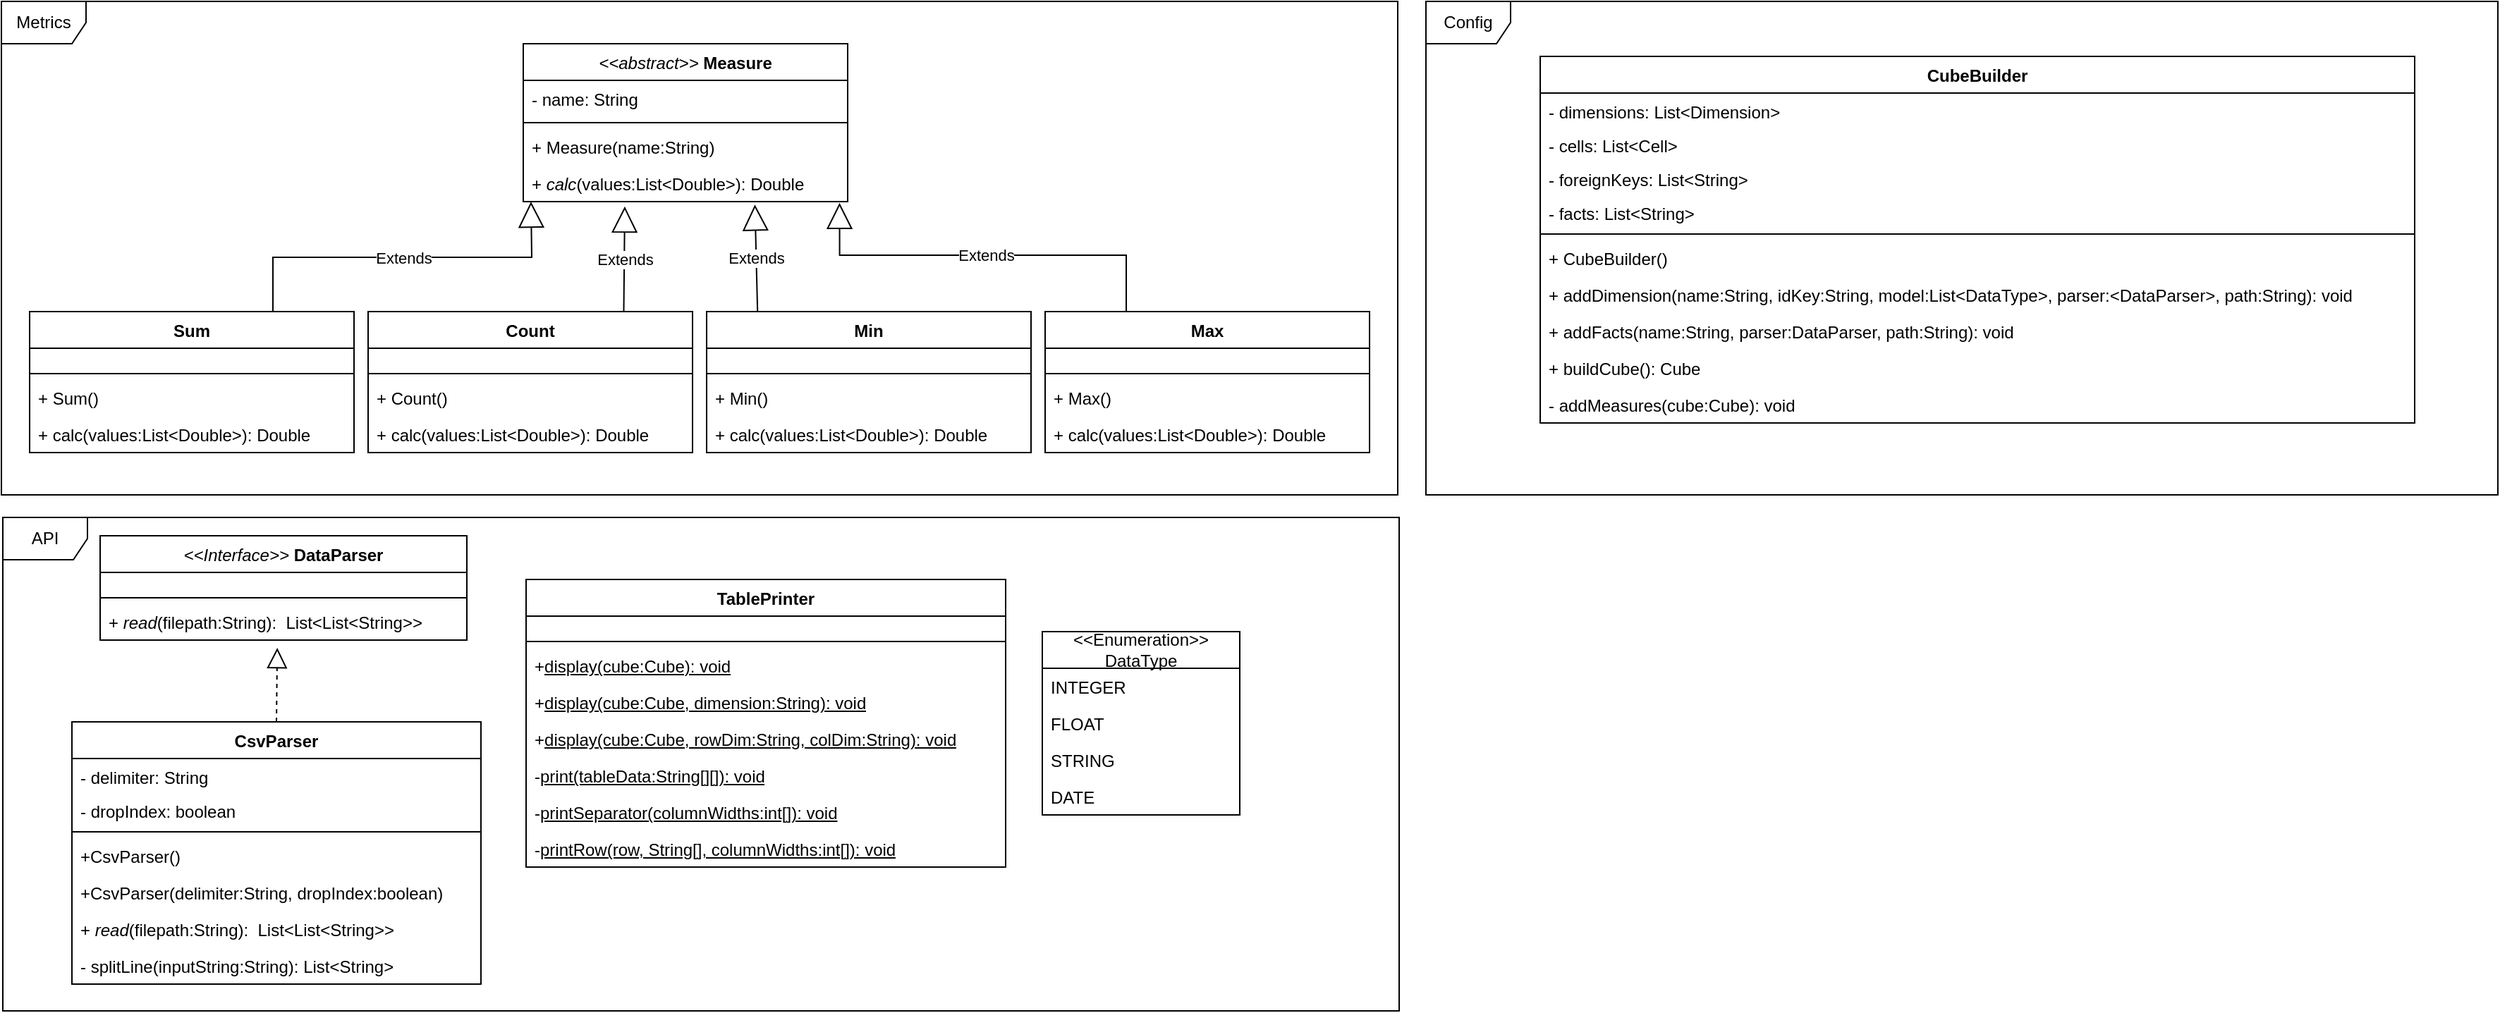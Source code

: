 <mxfile version="24.4.13" type="github">
  <diagram id="C5RBs43oDa-KdzZeNtuy" name="Page-1">
    <mxGraphModel dx="2783" dy="964" grid="1" gridSize="10" guides="1" tooltips="1" connect="1" arrows="1" fold="1" page="1" pageScale="1" pageWidth="827" pageHeight="1169" math="0" shadow="0">
      <root>
        <mxCell id="WIyWlLk6GJQsqaUBKTNV-0" />
        <mxCell id="WIyWlLk6GJQsqaUBKTNV-1" parent="WIyWlLk6GJQsqaUBKTNV-0" />
        <mxCell id="9rCTW5py7BMMXRhduKw8-0" value="&lt;div&gt;&lt;i style=&quot;font-weight: normal;&quot;&gt;&amp;lt;&amp;lt;abstract&amp;gt;&amp;gt;&lt;/i&gt;&amp;nbsp;&lt;span style=&quot;background-color: initial;&quot;&gt;Measure&lt;/span&gt;&lt;/div&gt;" style="swimlane;fontStyle=1;align=center;verticalAlign=top;childLayout=stackLayout;horizontal=1;startSize=26;horizontalStack=0;resizeParent=1;resizeParentMax=0;resizeLast=0;collapsible=1;marginBottom=0;whiteSpace=wrap;html=1;" vertex="1" parent="WIyWlLk6GJQsqaUBKTNV-1">
          <mxGeometry x="210" y="40" width="230" height="112" as="geometry" />
        </mxCell>
        <mxCell id="9rCTW5py7BMMXRhduKw8-1" value="-&lt;span style=&quot;background-color: initial;&quot;&gt;&amp;nbsp;name: String&lt;/span&gt;" style="text;strokeColor=none;fillColor=none;align=left;verticalAlign=top;spacingLeft=4;spacingRight=4;overflow=hidden;rotatable=0;points=[[0,0.5],[1,0.5]];portConstraint=eastwest;whiteSpace=wrap;html=1;" vertex="1" parent="9rCTW5py7BMMXRhduKw8-0">
          <mxGeometry y="26" width="230" height="26" as="geometry" />
        </mxCell>
        <mxCell id="9rCTW5py7BMMXRhduKw8-2" value="" style="line;strokeWidth=1;fillColor=none;align=left;verticalAlign=middle;spacingTop=-1;spacingLeft=3;spacingRight=3;rotatable=0;labelPosition=right;points=[];portConstraint=eastwest;strokeColor=inherit;" vertex="1" parent="9rCTW5py7BMMXRhduKw8-0">
          <mxGeometry y="52" width="230" height="8" as="geometry" />
        </mxCell>
        <mxCell id="9rCTW5py7BMMXRhduKw8-3" value="+ Measure(name:String)&lt;div&gt;&lt;br&gt;&lt;/div&gt;" style="text;strokeColor=none;fillColor=none;align=left;verticalAlign=top;spacingLeft=4;spacingRight=4;overflow=hidden;rotatable=0;points=[[0,0.5],[1,0.5]];portConstraint=eastwest;whiteSpace=wrap;html=1;" vertex="1" parent="9rCTW5py7BMMXRhduKw8-0">
          <mxGeometry y="60" width="230" height="26" as="geometry" />
        </mxCell>
        <mxCell id="9rCTW5py7BMMXRhduKw8-4" value="+ &lt;i&gt;calc&lt;/i&gt;(values:List&amp;lt;Double&amp;gt;): Double&lt;div&gt;&lt;br&gt;&lt;/div&gt;" style="text;strokeColor=none;fillColor=none;align=left;verticalAlign=top;spacingLeft=4;spacingRight=4;overflow=hidden;rotatable=0;points=[[0,0.5],[1,0.5]];portConstraint=eastwest;whiteSpace=wrap;html=1;" vertex="1" parent="9rCTW5py7BMMXRhduKw8-0">
          <mxGeometry y="86" width="230" height="26" as="geometry" />
        </mxCell>
        <mxCell id="9rCTW5py7BMMXRhduKw8-5" value="&lt;div&gt;&lt;span style=&quot;background-color: initial;&quot;&gt;Count&lt;/span&gt;&lt;/div&gt;" style="swimlane;fontStyle=1;align=center;verticalAlign=top;childLayout=stackLayout;horizontal=1;startSize=26;horizontalStack=0;resizeParent=1;resizeParentMax=0;resizeLast=0;collapsible=1;marginBottom=0;whiteSpace=wrap;html=1;" vertex="1" parent="WIyWlLk6GJQsqaUBKTNV-1">
          <mxGeometry x="100" y="230" width="230" height="100" as="geometry" />
        </mxCell>
        <mxCell id="9rCTW5py7BMMXRhduKw8-6" value="&amp;nbsp;" style="text;strokeColor=none;fillColor=none;align=left;verticalAlign=top;spacingLeft=4;spacingRight=4;overflow=hidden;rotatable=0;points=[[0,0.5],[1,0.5]];portConstraint=eastwest;whiteSpace=wrap;html=1;" vertex="1" parent="9rCTW5py7BMMXRhduKw8-5">
          <mxGeometry y="26" width="230" height="14" as="geometry" />
        </mxCell>
        <mxCell id="9rCTW5py7BMMXRhduKw8-7" value="" style="line;strokeWidth=1;fillColor=none;align=left;verticalAlign=middle;spacingTop=-1;spacingLeft=3;spacingRight=3;rotatable=0;labelPosition=right;points=[];portConstraint=eastwest;strokeColor=inherit;" vertex="1" parent="9rCTW5py7BMMXRhduKw8-5">
          <mxGeometry y="40" width="230" height="8" as="geometry" />
        </mxCell>
        <mxCell id="9rCTW5py7BMMXRhduKw8-8" value="+ Count()&lt;div&gt;&lt;br&gt;&lt;/div&gt;" style="text;strokeColor=none;fillColor=none;align=left;verticalAlign=top;spacingLeft=4;spacingRight=4;overflow=hidden;rotatable=0;points=[[0,0.5],[1,0.5]];portConstraint=eastwest;whiteSpace=wrap;html=1;" vertex="1" parent="9rCTW5py7BMMXRhduKw8-5">
          <mxGeometry y="48" width="230" height="26" as="geometry" />
        </mxCell>
        <mxCell id="9rCTW5py7BMMXRhduKw8-9" value="+ calc(values:List&amp;lt;Double&amp;gt;): Double&lt;div&gt;&lt;br&gt;&lt;/div&gt;" style="text;strokeColor=none;fillColor=none;align=left;verticalAlign=top;spacingLeft=4;spacingRight=4;overflow=hidden;rotatable=0;points=[[0,0.5],[1,0.5]];portConstraint=eastwest;whiteSpace=wrap;html=1;" vertex="1" parent="9rCTW5py7BMMXRhduKw8-5">
          <mxGeometry y="74" width="230" height="26" as="geometry" />
        </mxCell>
        <mxCell id="9rCTW5py7BMMXRhduKw8-10" value="&lt;div&gt;&lt;span style=&quot;background-color: initial;&quot;&gt;Max&lt;/span&gt;&lt;/div&gt;" style="swimlane;fontStyle=1;align=center;verticalAlign=top;childLayout=stackLayout;horizontal=1;startSize=26;horizontalStack=0;resizeParent=1;resizeParentMax=0;resizeLast=0;collapsible=1;marginBottom=0;whiteSpace=wrap;html=1;" vertex="1" parent="WIyWlLk6GJQsqaUBKTNV-1">
          <mxGeometry x="580" y="230" width="230" height="100" as="geometry" />
        </mxCell>
        <mxCell id="9rCTW5py7BMMXRhduKw8-11" value="&amp;nbsp;" style="text;strokeColor=none;fillColor=none;align=left;verticalAlign=top;spacingLeft=4;spacingRight=4;overflow=hidden;rotatable=0;points=[[0,0.5],[1,0.5]];portConstraint=eastwest;whiteSpace=wrap;html=1;" vertex="1" parent="9rCTW5py7BMMXRhduKw8-10">
          <mxGeometry y="26" width="230" height="14" as="geometry" />
        </mxCell>
        <mxCell id="9rCTW5py7BMMXRhduKw8-12" value="" style="line;strokeWidth=1;fillColor=none;align=left;verticalAlign=middle;spacingTop=-1;spacingLeft=3;spacingRight=3;rotatable=0;labelPosition=right;points=[];portConstraint=eastwest;strokeColor=inherit;" vertex="1" parent="9rCTW5py7BMMXRhduKw8-10">
          <mxGeometry y="40" width="230" height="8" as="geometry" />
        </mxCell>
        <mxCell id="9rCTW5py7BMMXRhduKw8-13" value="+ Max()&lt;div&gt;&lt;br&gt;&lt;/div&gt;" style="text;strokeColor=none;fillColor=none;align=left;verticalAlign=top;spacingLeft=4;spacingRight=4;overflow=hidden;rotatable=0;points=[[0,0.5],[1,0.5]];portConstraint=eastwest;whiteSpace=wrap;html=1;" vertex="1" parent="9rCTW5py7BMMXRhduKw8-10">
          <mxGeometry y="48" width="230" height="26" as="geometry" />
        </mxCell>
        <mxCell id="9rCTW5py7BMMXRhduKw8-14" value="+ calc(values:List&amp;lt;Double&amp;gt;): Double&lt;div&gt;&lt;br&gt;&lt;/div&gt;" style="text;strokeColor=none;fillColor=none;align=left;verticalAlign=top;spacingLeft=4;spacingRight=4;overflow=hidden;rotatable=0;points=[[0,0.5],[1,0.5]];portConstraint=eastwest;whiteSpace=wrap;html=1;" vertex="1" parent="9rCTW5py7BMMXRhduKw8-10">
          <mxGeometry y="74" width="230" height="26" as="geometry" />
        </mxCell>
        <mxCell id="9rCTW5py7BMMXRhduKw8-15" value="&lt;div&gt;&lt;span style=&quot;background-color: initial;&quot;&gt;Min&lt;/span&gt;&lt;/div&gt;" style="swimlane;fontStyle=1;align=center;verticalAlign=top;childLayout=stackLayout;horizontal=1;startSize=26;horizontalStack=0;resizeParent=1;resizeParentMax=0;resizeLast=0;collapsible=1;marginBottom=0;whiteSpace=wrap;html=1;" vertex="1" parent="WIyWlLk6GJQsqaUBKTNV-1">
          <mxGeometry x="340" y="230" width="230" height="100" as="geometry" />
        </mxCell>
        <mxCell id="9rCTW5py7BMMXRhduKw8-16" value="&amp;nbsp;" style="text;strokeColor=none;fillColor=none;align=left;verticalAlign=top;spacingLeft=4;spacingRight=4;overflow=hidden;rotatable=0;points=[[0,0.5],[1,0.5]];portConstraint=eastwest;whiteSpace=wrap;html=1;" vertex="1" parent="9rCTW5py7BMMXRhduKw8-15">
          <mxGeometry y="26" width="230" height="14" as="geometry" />
        </mxCell>
        <mxCell id="9rCTW5py7BMMXRhduKw8-17" value="" style="line;strokeWidth=1;fillColor=none;align=left;verticalAlign=middle;spacingTop=-1;spacingLeft=3;spacingRight=3;rotatable=0;labelPosition=right;points=[];portConstraint=eastwest;strokeColor=inherit;" vertex="1" parent="9rCTW5py7BMMXRhduKw8-15">
          <mxGeometry y="40" width="230" height="8" as="geometry" />
        </mxCell>
        <mxCell id="9rCTW5py7BMMXRhduKw8-18" value="+ Min()&lt;div&gt;&lt;br&gt;&lt;/div&gt;" style="text;strokeColor=none;fillColor=none;align=left;verticalAlign=top;spacingLeft=4;spacingRight=4;overflow=hidden;rotatable=0;points=[[0,0.5],[1,0.5]];portConstraint=eastwest;whiteSpace=wrap;html=1;" vertex="1" parent="9rCTW5py7BMMXRhduKw8-15">
          <mxGeometry y="48" width="230" height="26" as="geometry" />
        </mxCell>
        <mxCell id="9rCTW5py7BMMXRhduKw8-19" value="+ calc(values:List&amp;lt;Double&amp;gt;): Double&lt;div&gt;&lt;br&gt;&lt;/div&gt;" style="text;strokeColor=none;fillColor=none;align=left;verticalAlign=top;spacingLeft=4;spacingRight=4;overflow=hidden;rotatable=0;points=[[0,0.5],[1,0.5]];portConstraint=eastwest;whiteSpace=wrap;html=1;" vertex="1" parent="9rCTW5py7BMMXRhduKw8-15">
          <mxGeometry y="74" width="230" height="26" as="geometry" />
        </mxCell>
        <mxCell id="9rCTW5py7BMMXRhduKw8-20" value="&lt;div&gt;&lt;span style=&quot;background-color: initial;&quot;&gt;Sum&lt;/span&gt;&lt;/div&gt;" style="swimlane;fontStyle=1;align=center;verticalAlign=top;childLayout=stackLayout;horizontal=1;startSize=26;horizontalStack=0;resizeParent=1;resizeParentMax=0;resizeLast=0;collapsible=1;marginBottom=0;whiteSpace=wrap;html=1;" vertex="1" parent="WIyWlLk6GJQsqaUBKTNV-1">
          <mxGeometry x="-140" y="230" width="230" height="100" as="geometry" />
        </mxCell>
        <mxCell id="9rCTW5py7BMMXRhduKw8-21" value="&amp;nbsp;" style="text;strokeColor=none;fillColor=none;align=left;verticalAlign=top;spacingLeft=4;spacingRight=4;overflow=hidden;rotatable=0;points=[[0,0.5],[1,0.5]];portConstraint=eastwest;whiteSpace=wrap;html=1;" vertex="1" parent="9rCTW5py7BMMXRhduKw8-20">
          <mxGeometry y="26" width="230" height="14" as="geometry" />
        </mxCell>
        <mxCell id="9rCTW5py7BMMXRhduKw8-22" value="" style="line;strokeWidth=1;fillColor=none;align=left;verticalAlign=middle;spacingTop=-1;spacingLeft=3;spacingRight=3;rotatable=0;labelPosition=right;points=[];portConstraint=eastwest;strokeColor=inherit;" vertex="1" parent="9rCTW5py7BMMXRhduKw8-20">
          <mxGeometry y="40" width="230" height="8" as="geometry" />
        </mxCell>
        <mxCell id="9rCTW5py7BMMXRhduKw8-23" value="+ Sum()&lt;div&gt;&lt;br&gt;&lt;/div&gt;" style="text;strokeColor=none;fillColor=none;align=left;verticalAlign=top;spacingLeft=4;spacingRight=4;overflow=hidden;rotatable=0;points=[[0,0.5],[1,0.5]];portConstraint=eastwest;whiteSpace=wrap;html=1;" vertex="1" parent="9rCTW5py7BMMXRhduKw8-20">
          <mxGeometry y="48" width="230" height="26" as="geometry" />
        </mxCell>
        <mxCell id="9rCTW5py7BMMXRhduKw8-24" value="+ calc(values:List&amp;lt;Double&amp;gt;): Double&lt;div&gt;&lt;br&gt;&lt;/div&gt;" style="text;strokeColor=none;fillColor=none;align=left;verticalAlign=top;spacingLeft=4;spacingRight=4;overflow=hidden;rotatable=0;points=[[0,0.5],[1,0.5]];portConstraint=eastwest;whiteSpace=wrap;html=1;" vertex="1" parent="9rCTW5py7BMMXRhduKw8-20">
          <mxGeometry y="74" width="230" height="26" as="geometry" />
        </mxCell>
        <mxCell id="9rCTW5py7BMMXRhduKw8-25" value="Metrics" style="shape=umlFrame;whiteSpace=wrap;html=1;pointerEvents=0;" vertex="1" parent="WIyWlLk6GJQsqaUBKTNV-1">
          <mxGeometry x="-160" y="10" width="990" height="350" as="geometry" />
        </mxCell>
        <mxCell id="9rCTW5py7BMMXRhduKw8-26" value="Extends" style="endArrow=block;endSize=16;endFill=0;html=1;rounded=0;entryX=0.313;entryY=1.132;entryDx=0;entryDy=0;entryPerimeter=0;exitX=0.788;exitY=-0.001;exitDx=0;exitDy=0;exitPerimeter=0;" edge="1" parent="WIyWlLk6GJQsqaUBKTNV-1" source="9rCTW5py7BMMXRhduKw8-5" target="9rCTW5py7BMMXRhduKw8-4">
          <mxGeometry width="160" relative="1" as="geometry">
            <mxPoint x="230" y="220" as="sourcePoint" />
            <mxPoint x="280" y="160" as="targetPoint" />
          </mxGeometry>
        </mxCell>
        <mxCell id="9rCTW5py7BMMXRhduKw8-27" value="Extends" style="endArrow=block;endSize=16;endFill=0;html=1;rounded=0;exitX=0.157;exitY=0.003;exitDx=0;exitDy=0;entryX=0.714;entryY=1.083;entryDx=0;entryDy=0;entryPerimeter=0;exitPerimeter=0;" edge="1" parent="WIyWlLk6GJQsqaUBKTNV-1" source="9rCTW5py7BMMXRhduKw8-15" target="9rCTW5py7BMMXRhduKw8-4">
          <mxGeometry width="160" relative="1" as="geometry">
            <mxPoint x="225" y="240" as="sourcePoint" />
            <mxPoint x="390" y="160" as="targetPoint" />
          </mxGeometry>
        </mxCell>
        <mxCell id="9rCTW5py7BMMXRhduKw8-31" value="Extends" style="endArrow=block;endSize=16;endFill=0;html=1;rounded=0;entryX=0.313;entryY=1.132;entryDx=0;entryDy=0;entryPerimeter=0;exitX=0.75;exitY=0;exitDx=0;exitDy=0;edgeStyle=orthogonalEdgeStyle;" edge="1" parent="WIyWlLk6GJQsqaUBKTNV-1" source="9rCTW5py7BMMXRhduKw8-20">
          <mxGeometry width="160" relative="1" as="geometry">
            <mxPoint x="214.47" y="227" as="sourcePoint" />
            <mxPoint x="215.47" y="152" as="targetPoint" />
          </mxGeometry>
        </mxCell>
        <mxCell id="9rCTW5py7BMMXRhduKw8-32" value="Extends" style="endArrow=block;endSize=16;endFill=0;html=1;rounded=0;exitX=0.25;exitY=0;exitDx=0;exitDy=0;entryX=0.975;entryY=1.034;entryDx=0;entryDy=0;entryPerimeter=0;edgeStyle=orthogonalEdgeStyle;" edge="1" parent="WIyWlLk6GJQsqaUBKTNV-1" source="9rCTW5py7BMMXRhduKw8-10" target="9rCTW5py7BMMXRhduKw8-4">
          <mxGeometry width="160" relative="1" as="geometry">
            <mxPoint x="492" y="240" as="sourcePoint" />
            <mxPoint x="490" y="164" as="targetPoint" />
            <Array as="points">
              <mxPoint x="638" y="190" />
              <mxPoint x="434" y="190" />
            </Array>
          </mxGeometry>
        </mxCell>
        <mxCell id="9rCTW5py7BMMXRhduKw8-34" value="&lt;div&gt;&lt;i style=&quot;font-weight: normal;&quot;&gt;&amp;lt;&amp;lt;Interface&amp;gt;&amp;gt;&lt;/i&gt;&amp;nbsp;&lt;span style=&quot;background-color: initial;&quot;&gt;DataParser&lt;/span&gt;&lt;/div&gt;" style="swimlane;fontStyle=1;align=center;verticalAlign=top;childLayout=stackLayout;horizontal=1;startSize=26;horizontalStack=0;resizeParent=1;resizeParentMax=0;resizeLast=0;collapsible=1;marginBottom=0;whiteSpace=wrap;html=1;" vertex="1" parent="WIyWlLk6GJQsqaUBKTNV-1">
          <mxGeometry x="-90" y="389" width="260" height="74" as="geometry" />
        </mxCell>
        <mxCell id="9rCTW5py7BMMXRhduKw8-35" value="&amp;nbsp;" style="text;strokeColor=none;fillColor=none;align=left;verticalAlign=top;spacingLeft=4;spacingRight=4;overflow=hidden;rotatable=0;points=[[0,0.5],[1,0.5]];portConstraint=eastwest;whiteSpace=wrap;html=1;" vertex="1" parent="9rCTW5py7BMMXRhduKw8-34">
          <mxGeometry y="26" width="260" height="14" as="geometry" />
        </mxCell>
        <mxCell id="9rCTW5py7BMMXRhduKw8-36" value="" style="line;strokeWidth=1;fillColor=none;align=left;verticalAlign=middle;spacingTop=-1;spacingLeft=3;spacingRight=3;rotatable=0;labelPosition=right;points=[];portConstraint=eastwest;strokeColor=inherit;" vertex="1" parent="9rCTW5py7BMMXRhduKw8-34">
          <mxGeometry y="40" width="260" height="8" as="geometry" />
        </mxCell>
        <mxCell id="9rCTW5py7BMMXRhduKw8-37" value="&lt;div&gt;+ &lt;i&gt;read&lt;/i&gt;(filepath:String):&amp;nbsp; List&amp;lt;List&amp;lt;String&amp;gt;&amp;gt;&lt;/div&gt;" style="text;strokeColor=none;fillColor=none;align=left;verticalAlign=top;spacingLeft=4;spacingRight=4;overflow=hidden;rotatable=0;points=[[0,0.5],[1,0.5]];portConstraint=eastwest;whiteSpace=wrap;html=1;" vertex="1" parent="9rCTW5py7BMMXRhduKw8-34">
          <mxGeometry y="48" width="260" height="26" as="geometry" />
        </mxCell>
        <mxCell id="9rCTW5py7BMMXRhduKw8-40" value="" style="endArrow=block;dashed=1;endFill=0;endSize=12;html=1;rounded=0;exitX=0.5;exitY=0;exitDx=0;exitDy=0;entryX=0.483;entryY=1.212;entryDx=0;entryDy=0;entryPerimeter=0;" edge="1" parent="WIyWlLk6GJQsqaUBKTNV-1" source="9rCTW5py7BMMXRhduKw8-41" target="9rCTW5py7BMMXRhduKw8-37">
          <mxGeometry width="160" relative="1" as="geometry">
            <mxPoint x="181" y="466" as="sourcePoint" />
            <mxPoint x="341" y="466" as="targetPoint" />
          </mxGeometry>
        </mxCell>
        <mxCell id="9rCTW5py7BMMXRhduKw8-41" value="&lt;div&gt;&lt;span style=&quot;background-color: initial;&quot;&gt;CsvParser&lt;/span&gt;&lt;/div&gt;" style="swimlane;fontStyle=1;align=center;verticalAlign=top;childLayout=stackLayout;horizontal=1;startSize=26;horizontalStack=0;resizeParent=1;resizeParentMax=0;resizeLast=0;collapsible=1;marginBottom=0;whiteSpace=wrap;html=1;" vertex="1" parent="WIyWlLk6GJQsqaUBKTNV-1">
          <mxGeometry x="-110" y="521" width="290" height="186" as="geometry" />
        </mxCell>
        <mxCell id="9rCTW5py7BMMXRhduKw8-42" value="- delimiter: String&lt;div&gt;&lt;br&gt;&lt;/div&gt;" style="text;strokeColor=none;fillColor=none;align=left;verticalAlign=top;spacingLeft=4;spacingRight=4;overflow=hidden;rotatable=0;points=[[0,0.5],[1,0.5]];portConstraint=eastwest;whiteSpace=wrap;html=1;" vertex="1" parent="9rCTW5py7BMMXRhduKw8-41">
          <mxGeometry y="26" width="290" height="24" as="geometry" />
        </mxCell>
        <mxCell id="9rCTW5py7BMMXRhduKw8-45" value="&lt;div&gt;- dropIndex: boolean&lt;/div&gt;" style="text;strokeColor=none;fillColor=none;align=left;verticalAlign=top;spacingLeft=4;spacingRight=4;overflow=hidden;rotatable=0;points=[[0,0.5],[1,0.5]];portConstraint=eastwest;whiteSpace=wrap;html=1;" vertex="1" parent="9rCTW5py7BMMXRhduKw8-41">
          <mxGeometry y="50" width="290" height="24" as="geometry" />
        </mxCell>
        <mxCell id="9rCTW5py7BMMXRhduKw8-43" value="" style="line;strokeWidth=1;fillColor=none;align=left;verticalAlign=middle;spacingTop=-1;spacingLeft=3;spacingRight=3;rotatable=0;labelPosition=right;points=[];portConstraint=eastwest;strokeColor=inherit;" vertex="1" parent="9rCTW5py7BMMXRhduKw8-41">
          <mxGeometry y="74" width="290" height="8" as="geometry" />
        </mxCell>
        <mxCell id="9rCTW5py7BMMXRhduKw8-44" value="&lt;div&gt;+CsvParser()&lt;/div&gt;&lt;div&gt;&lt;br&gt;&lt;/div&gt;" style="text;strokeColor=none;fillColor=none;align=left;verticalAlign=top;spacingLeft=4;spacingRight=4;overflow=hidden;rotatable=0;points=[[0,0.5],[1,0.5]];portConstraint=eastwest;whiteSpace=wrap;html=1;" vertex="1" parent="9rCTW5py7BMMXRhduKw8-41">
          <mxGeometry y="82" width="290" height="26" as="geometry" />
        </mxCell>
        <mxCell id="9rCTW5py7BMMXRhduKw8-47" value="&lt;div&gt;+CsvParser(delimiter:String, dropIndex:boolean)&lt;/div&gt;&lt;div&gt;&lt;br&gt;&lt;/div&gt;" style="text;strokeColor=none;fillColor=none;align=left;verticalAlign=top;spacingLeft=4;spacingRight=4;overflow=hidden;rotatable=0;points=[[0,0.5],[1,0.5]];portConstraint=eastwest;whiteSpace=wrap;html=1;" vertex="1" parent="9rCTW5py7BMMXRhduKw8-41">
          <mxGeometry y="108" width="290" height="26" as="geometry" />
        </mxCell>
        <mxCell id="9rCTW5py7BMMXRhduKw8-48" value="&lt;div&gt;+ &lt;i&gt;read&lt;/i&gt;(filepath:String):&amp;nbsp; List&amp;lt;List&amp;lt;String&amp;gt;&amp;gt;&lt;/div&gt;" style="text;strokeColor=none;fillColor=none;align=left;verticalAlign=top;spacingLeft=4;spacingRight=4;overflow=hidden;rotatable=0;points=[[0,0.5],[1,0.5]];portConstraint=eastwest;whiteSpace=wrap;html=1;" vertex="1" parent="9rCTW5py7BMMXRhduKw8-41">
          <mxGeometry y="134" width="290" height="26" as="geometry" />
        </mxCell>
        <mxCell id="9rCTW5py7BMMXRhduKw8-49" value="&lt;div&gt;- splitLine(inputString:String): List&amp;lt;String&amp;gt;&lt;/div&gt;" style="text;strokeColor=none;fillColor=none;align=left;verticalAlign=top;spacingLeft=4;spacingRight=4;overflow=hidden;rotatable=0;points=[[0,0.5],[1,0.5]];portConstraint=eastwest;whiteSpace=wrap;html=1;" vertex="1" parent="9rCTW5py7BMMXRhduKw8-41">
          <mxGeometry y="160" width="290" height="26" as="geometry" />
        </mxCell>
        <mxCell id="9rCTW5py7BMMXRhduKw8-50" value="&lt;div&gt;&lt;span style=&quot;background-color: initial;&quot;&gt;TablePrinter&lt;/span&gt;&lt;/div&gt;" style="swimlane;fontStyle=1;align=center;verticalAlign=top;childLayout=stackLayout;horizontal=1;startSize=26;horizontalStack=0;resizeParent=1;resizeParentMax=0;resizeLast=0;collapsible=1;marginBottom=0;whiteSpace=wrap;html=1;" vertex="1" parent="WIyWlLk6GJQsqaUBKTNV-1">
          <mxGeometry x="212" y="420" width="340" height="204" as="geometry" />
        </mxCell>
        <mxCell id="9rCTW5py7BMMXRhduKw8-51" value="&lt;div&gt;&lt;br&gt;&lt;/div&gt;" style="text;strokeColor=none;fillColor=none;align=left;verticalAlign=top;spacingLeft=4;spacingRight=4;overflow=hidden;rotatable=0;points=[[0,0.5],[1,0.5]];portConstraint=eastwest;whiteSpace=wrap;html=1;" vertex="1" parent="9rCTW5py7BMMXRhduKw8-50">
          <mxGeometry y="26" width="340" height="14" as="geometry" />
        </mxCell>
        <mxCell id="9rCTW5py7BMMXRhduKw8-53" value="" style="line;strokeWidth=1;fillColor=none;align=left;verticalAlign=middle;spacingTop=-1;spacingLeft=3;spacingRight=3;rotatable=0;labelPosition=right;points=[];portConstraint=eastwest;strokeColor=inherit;" vertex="1" parent="9rCTW5py7BMMXRhduKw8-50">
          <mxGeometry y="40" width="340" height="8" as="geometry" />
        </mxCell>
        <mxCell id="9rCTW5py7BMMXRhduKw8-54" value="&lt;div&gt;+&lt;u&gt;display(cube:Cube): void&lt;/u&gt;&lt;/div&gt;&lt;div&gt;&lt;br&gt;&lt;/div&gt;" style="text;strokeColor=none;fillColor=none;align=left;verticalAlign=top;spacingLeft=4;spacingRight=4;overflow=hidden;rotatable=0;points=[[0,0.5],[1,0.5]];portConstraint=eastwest;whiteSpace=wrap;html=1;" vertex="1" parent="9rCTW5py7BMMXRhduKw8-50">
          <mxGeometry y="48" width="340" height="26" as="geometry" />
        </mxCell>
        <mxCell id="9rCTW5py7BMMXRhduKw8-55" value="&lt;div&gt;+&lt;u&gt;display(cube:Cube, dimension:String): void&lt;/u&gt;&lt;/div&gt;&lt;div&gt;&lt;br&gt;&lt;/div&gt;" style="text;strokeColor=none;fillColor=none;align=left;verticalAlign=top;spacingLeft=4;spacingRight=4;overflow=hidden;rotatable=0;points=[[0,0.5],[1,0.5]];portConstraint=eastwest;whiteSpace=wrap;html=1;" vertex="1" parent="9rCTW5py7BMMXRhduKw8-50">
          <mxGeometry y="74" width="340" height="26" as="geometry" />
        </mxCell>
        <mxCell id="9rCTW5py7BMMXRhduKw8-56" value="&lt;div&gt;+&lt;u&gt;display(cube:Cube, rowDim:String, colDim:String): void&lt;/u&gt;&lt;/div&gt;&lt;div&gt;&lt;br&gt;&lt;/div&gt;" style="text;strokeColor=none;fillColor=none;align=left;verticalAlign=top;spacingLeft=4;spacingRight=4;overflow=hidden;rotatable=0;points=[[0,0.5],[1,0.5]];portConstraint=eastwest;whiteSpace=wrap;html=1;" vertex="1" parent="9rCTW5py7BMMXRhduKw8-50">
          <mxGeometry y="100" width="340" height="26" as="geometry" />
        </mxCell>
        <mxCell id="9rCTW5py7BMMXRhduKw8-57" value="&lt;div&gt;-&lt;u&gt;print(tableData:String[][]): void&lt;/u&gt;&lt;/div&gt;" style="text;strokeColor=none;fillColor=none;align=left;verticalAlign=top;spacingLeft=4;spacingRight=4;overflow=hidden;rotatable=0;points=[[0,0.5],[1,0.5]];portConstraint=eastwest;whiteSpace=wrap;html=1;" vertex="1" parent="9rCTW5py7BMMXRhduKw8-50">
          <mxGeometry y="126" width="340" height="26" as="geometry" />
        </mxCell>
        <mxCell id="9rCTW5py7BMMXRhduKw8-58" value="&lt;div&gt;-&lt;u&gt;printSeparator(columnWidths:int[]): void&lt;/u&gt;&lt;/div&gt;" style="text;strokeColor=none;fillColor=none;align=left;verticalAlign=top;spacingLeft=4;spacingRight=4;overflow=hidden;rotatable=0;points=[[0,0.5],[1,0.5]];portConstraint=eastwest;whiteSpace=wrap;html=1;" vertex="1" parent="9rCTW5py7BMMXRhduKw8-50">
          <mxGeometry y="152" width="340" height="26" as="geometry" />
        </mxCell>
        <mxCell id="9rCTW5py7BMMXRhduKw8-59" value="-&lt;u&gt;printRow(row, String[], columnWidths:int[]): void&lt;/u&gt;" style="text;strokeColor=none;fillColor=none;align=left;verticalAlign=top;spacingLeft=4;spacingRight=4;overflow=hidden;rotatable=0;points=[[0,0.5],[1,0.5]];portConstraint=eastwest;whiteSpace=wrap;html=1;" vertex="1" parent="9rCTW5py7BMMXRhduKw8-50">
          <mxGeometry y="178" width="340" height="26" as="geometry" />
        </mxCell>
        <mxCell id="9rCTW5py7BMMXRhduKw8-70" value="&amp;lt;&amp;lt;Enumeration&amp;gt;&amp;gt; DataType" style="swimlane;fontStyle=0;childLayout=stackLayout;horizontal=1;startSize=26;fillColor=none;horizontalStack=0;resizeParent=1;resizeParentMax=0;resizeLast=0;collapsible=1;marginBottom=0;whiteSpace=wrap;html=1;" vertex="1" parent="WIyWlLk6GJQsqaUBKTNV-1">
          <mxGeometry x="578" y="457" width="140" height="130" as="geometry" />
        </mxCell>
        <mxCell id="9rCTW5py7BMMXRhduKw8-71" value="INTEGER" style="text;strokeColor=none;fillColor=none;align=left;verticalAlign=top;spacingLeft=4;spacingRight=4;overflow=hidden;rotatable=0;points=[[0,0.5],[1,0.5]];portConstraint=eastwest;whiteSpace=wrap;html=1;" vertex="1" parent="9rCTW5py7BMMXRhduKw8-70">
          <mxGeometry y="26" width="140" height="26" as="geometry" />
        </mxCell>
        <mxCell id="9rCTW5py7BMMXRhduKw8-72" value="FLOAT" style="text;strokeColor=none;fillColor=none;align=left;verticalAlign=top;spacingLeft=4;spacingRight=4;overflow=hidden;rotatable=0;points=[[0,0.5],[1,0.5]];portConstraint=eastwest;whiteSpace=wrap;html=1;" vertex="1" parent="9rCTW5py7BMMXRhduKw8-70">
          <mxGeometry y="52" width="140" height="26" as="geometry" />
        </mxCell>
        <mxCell id="9rCTW5py7BMMXRhduKw8-73" value="STRING&lt;div&gt;&lt;br&gt;&lt;/div&gt;" style="text;strokeColor=none;fillColor=none;align=left;verticalAlign=top;spacingLeft=4;spacingRight=4;overflow=hidden;rotatable=0;points=[[0,0.5],[1,0.5]];portConstraint=eastwest;whiteSpace=wrap;html=1;" vertex="1" parent="9rCTW5py7BMMXRhduKw8-70">
          <mxGeometry y="78" width="140" height="26" as="geometry" />
        </mxCell>
        <mxCell id="9rCTW5py7BMMXRhduKw8-74" value="&lt;div&gt;DATE&lt;/div&gt;" style="text;strokeColor=none;fillColor=none;align=left;verticalAlign=top;spacingLeft=4;spacingRight=4;overflow=hidden;rotatable=0;points=[[0,0.5],[1,0.5]];portConstraint=eastwest;whiteSpace=wrap;html=1;" vertex="1" parent="9rCTW5py7BMMXRhduKw8-70">
          <mxGeometry y="104" width="140" height="26" as="geometry" />
        </mxCell>
        <mxCell id="9rCTW5py7BMMXRhduKw8-76" value="API" style="shape=umlFrame;whiteSpace=wrap;html=1;pointerEvents=0;" vertex="1" parent="WIyWlLk6GJQsqaUBKTNV-1">
          <mxGeometry x="-159" y="376" width="990" height="350" as="geometry" />
        </mxCell>
        <mxCell id="9rCTW5py7BMMXRhduKw8-77" value="&lt;div&gt;&lt;span style=&quot;background-color: initial;&quot;&gt;CubeBuilder&lt;/span&gt;&lt;/div&gt;" style="swimlane;fontStyle=1;align=center;verticalAlign=top;childLayout=stackLayout;horizontal=1;startSize=26;horizontalStack=0;resizeParent=1;resizeParentMax=0;resizeLast=0;collapsible=1;marginBottom=0;whiteSpace=wrap;html=1;" vertex="1" parent="WIyWlLk6GJQsqaUBKTNV-1">
          <mxGeometry x="931" y="49" width="620" height="260" as="geometry" />
        </mxCell>
        <mxCell id="9rCTW5py7BMMXRhduKw8-78" value="- dimensions: List&amp;lt;Dimension&amp;gt;&lt;div&gt;&lt;br&gt;&lt;/div&gt;" style="text;strokeColor=none;fillColor=none;align=left;verticalAlign=top;spacingLeft=4;spacingRight=4;overflow=hidden;rotatable=0;points=[[0,0.5],[1,0.5]];portConstraint=eastwest;whiteSpace=wrap;html=1;" vertex="1" parent="9rCTW5py7BMMXRhduKw8-77">
          <mxGeometry y="26" width="620" height="24" as="geometry" />
        </mxCell>
        <mxCell id="9rCTW5py7BMMXRhduKw8-79" value="&lt;div&gt;- cells: List&amp;lt;Cell&amp;gt;&lt;/div&gt;" style="text;strokeColor=none;fillColor=none;align=left;verticalAlign=top;spacingLeft=4;spacingRight=4;overflow=hidden;rotatable=0;points=[[0,0.5],[1,0.5]];portConstraint=eastwest;whiteSpace=wrap;html=1;" vertex="1" parent="9rCTW5py7BMMXRhduKw8-77">
          <mxGeometry y="50" width="620" height="24" as="geometry" />
        </mxCell>
        <mxCell id="9rCTW5py7BMMXRhduKw8-86" value="&lt;div&gt;- foreignKeys: List&amp;lt;String&amp;gt;&lt;/div&gt;" style="text;strokeColor=none;fillColor=none;align=left;verticalAlign=top;spacingLeft=4;spacingRight=4;overflow=hidden;rotatable=0;points=[[0,0.5],[1,0.5]];portConstraint=eastwest;whiteSpace=wrap;html=1;" vertex="1" parent="9rCTW5py7BMMXRhduKw8-77">
          <mxGeometry y="74" width="620" height="24" as="geometry" />
        </mxCell>
        <mxCell id="9rCTW5py7BMMXRhduKw8-87" value="&lt;div&gt;- facts: List&amp;lt;String&amp;gt;&lt;/div&gt;" style="text;strokeColor=none;fillColor=none;align=left;verticalAlign=top;spacingLeft=4;spacingRight=4;overflow=hidden;rotatable=0;points=[[0,0.5],[1,0.5]];portConstraint=eastwest;whiteSpace=wrap;html=1;" vertex="1" parent="9rCTW5py7BMMXRhduKw8-77">
          <mxGeometry y="98" width="620" height="24" as="geometry" />
        </mxCell>
        <mxCell id="9rCTW5py7BMMXRhduKw8-80" value="" style="line;strokeWidth=1;fillColor=none;align=left;verticalAlign=middle;spacingTop=-1;spacingLeft=3;spacingRight=3;rotatable=0;labelPosition=right;points=[];portConstraint=eastwest;strokeColor=inherit;" vertex="1" parent="9rCTW5py7BMMXRhduKw8-77">
          <mxGeometry y="122" width="620" height="8" as="geometry" />
        </mxCell>
        <mxCell id="9rCTW5py7BMMXRhduKw8-81" value="&lt;div&gt;+ CubeBuilder()&lt;/div&gt;&lt;div&gt;&lt;br&gt;&lt;/div&gt;" style="text;strokeColor=none;fillColor=none;align=left;verticalAlign=top;spacingLeft=4;spacingRight=4;overflow=hidden;rotatable=0;points=[[0,0.5],[1,0.5]];portConstraint=eastwest;whiteSpace=wrap;html=1;" vertex="1" parent="9rCTW5py7BMMXRhduKw8-77">
          <mxGeometry y="130" width="620" height="26" as="geometry" />
        </mxCell>
        <mxCell id="9rCTW5py7BMMXRhduKw8-82" value="&lt;div&gt;+ addDimension(name:String, idKey:String, model:List&amp;lt;DataType&amp;gt;, parser:&amp;lt;DataParser&amp;gt;, path:String): void&lt;/div&gt;" style="text;strokeColor=none;fillColor=none;align=left;verticalAlign=top;spacingLeft=4;spacingRight=4;overflow=hidden;rotatable=0;points=[[0,0.5],[1,0.5]];portConstraint=eastwest;whiteSpace=wrap;html=1;" vertex="1" parent="9rCTW5py7BMMXRhduKw8-77">
          <mxGeometry y="156" width="620" height="26" as="geometry" />
        </mxCell>
        <mxCell id="9rCTW5py7BMMXRhduKw8-83" value="&lt;div&gt;+ addFacts(name:String, parser:DataParser, path:String): void&lt;/div&gt;" style="text;strokeColor=none;fillColor=none;align=left;verticalAlign=top;spacingLeft=4;spacingRight=4;overflow=hidden;rotatable=0;points=[[0,0.5],[1,0.5]];portConstraint=eastwest;whiteSpace=wrap;html=1;" vertex="1" parent="9rCTW5py7BMMXRhduKw8-77">
          <mxGeometry y="182" width="620" height="26" as="geometry" />
        </mxCell>
        <mxCell id="9rCTW5py7BMMXRhduKw8-84" value="&lt;div&gt;+ buildCube(): Cube&lt;/div&gt;" style="text;strokeColor=none;fillColor=none;align=left;verticalAlign=top;spacingLeft=4;spacingRight=4;overflow=hidden;rotatable=0;points=[[0,0.5],[1,0.5]];portConstraint=eastwest;whiteSpace=wrap;html=1;" vertex="1" parent="9rCTW5py7BMMXRhduKw8-77">
          <mxGeometry y="208" width="620" height="26" as="geometry" />
        </mxCell>
        <mxCell id="9rCTW5py7BMMXRhduKw8-88" value="&lt;div&gt;- addMeasures(cube:Cube): void&lt;/div&gt;" style="text;strokeColor=none;fillColor=none;align=left;verticalAlign=top;spacingLeft=4;spacingRight=4;overflow=hidden;rotatable=0;points=[[0,0.5],[1,0.5]];portConstraint=eastwest;whiteSpace=wrap;html=1;" vertex="1" parent="9rCTW5py7BMMXRhduKw8-77">
          <mxGeometry y="234" width="620" height="26" as="geometry" />
        </mxCell>
        <mxCell id="9rCTW5py7BMMXRhduKw8-89" value="Config" style="shape=umlFrame;whiteSpace=wrap;html=1;pointerEvents=0;" vertex="1" parent="WIyWlLk6GJQsqaUBKTNV-1">
          <mxGeometry x="850" y="10" width="760" height="350" as="geometry" />
        </mxCell>
      </root>
    </mxGraphModel>
  </diagram>
</mxfile>
